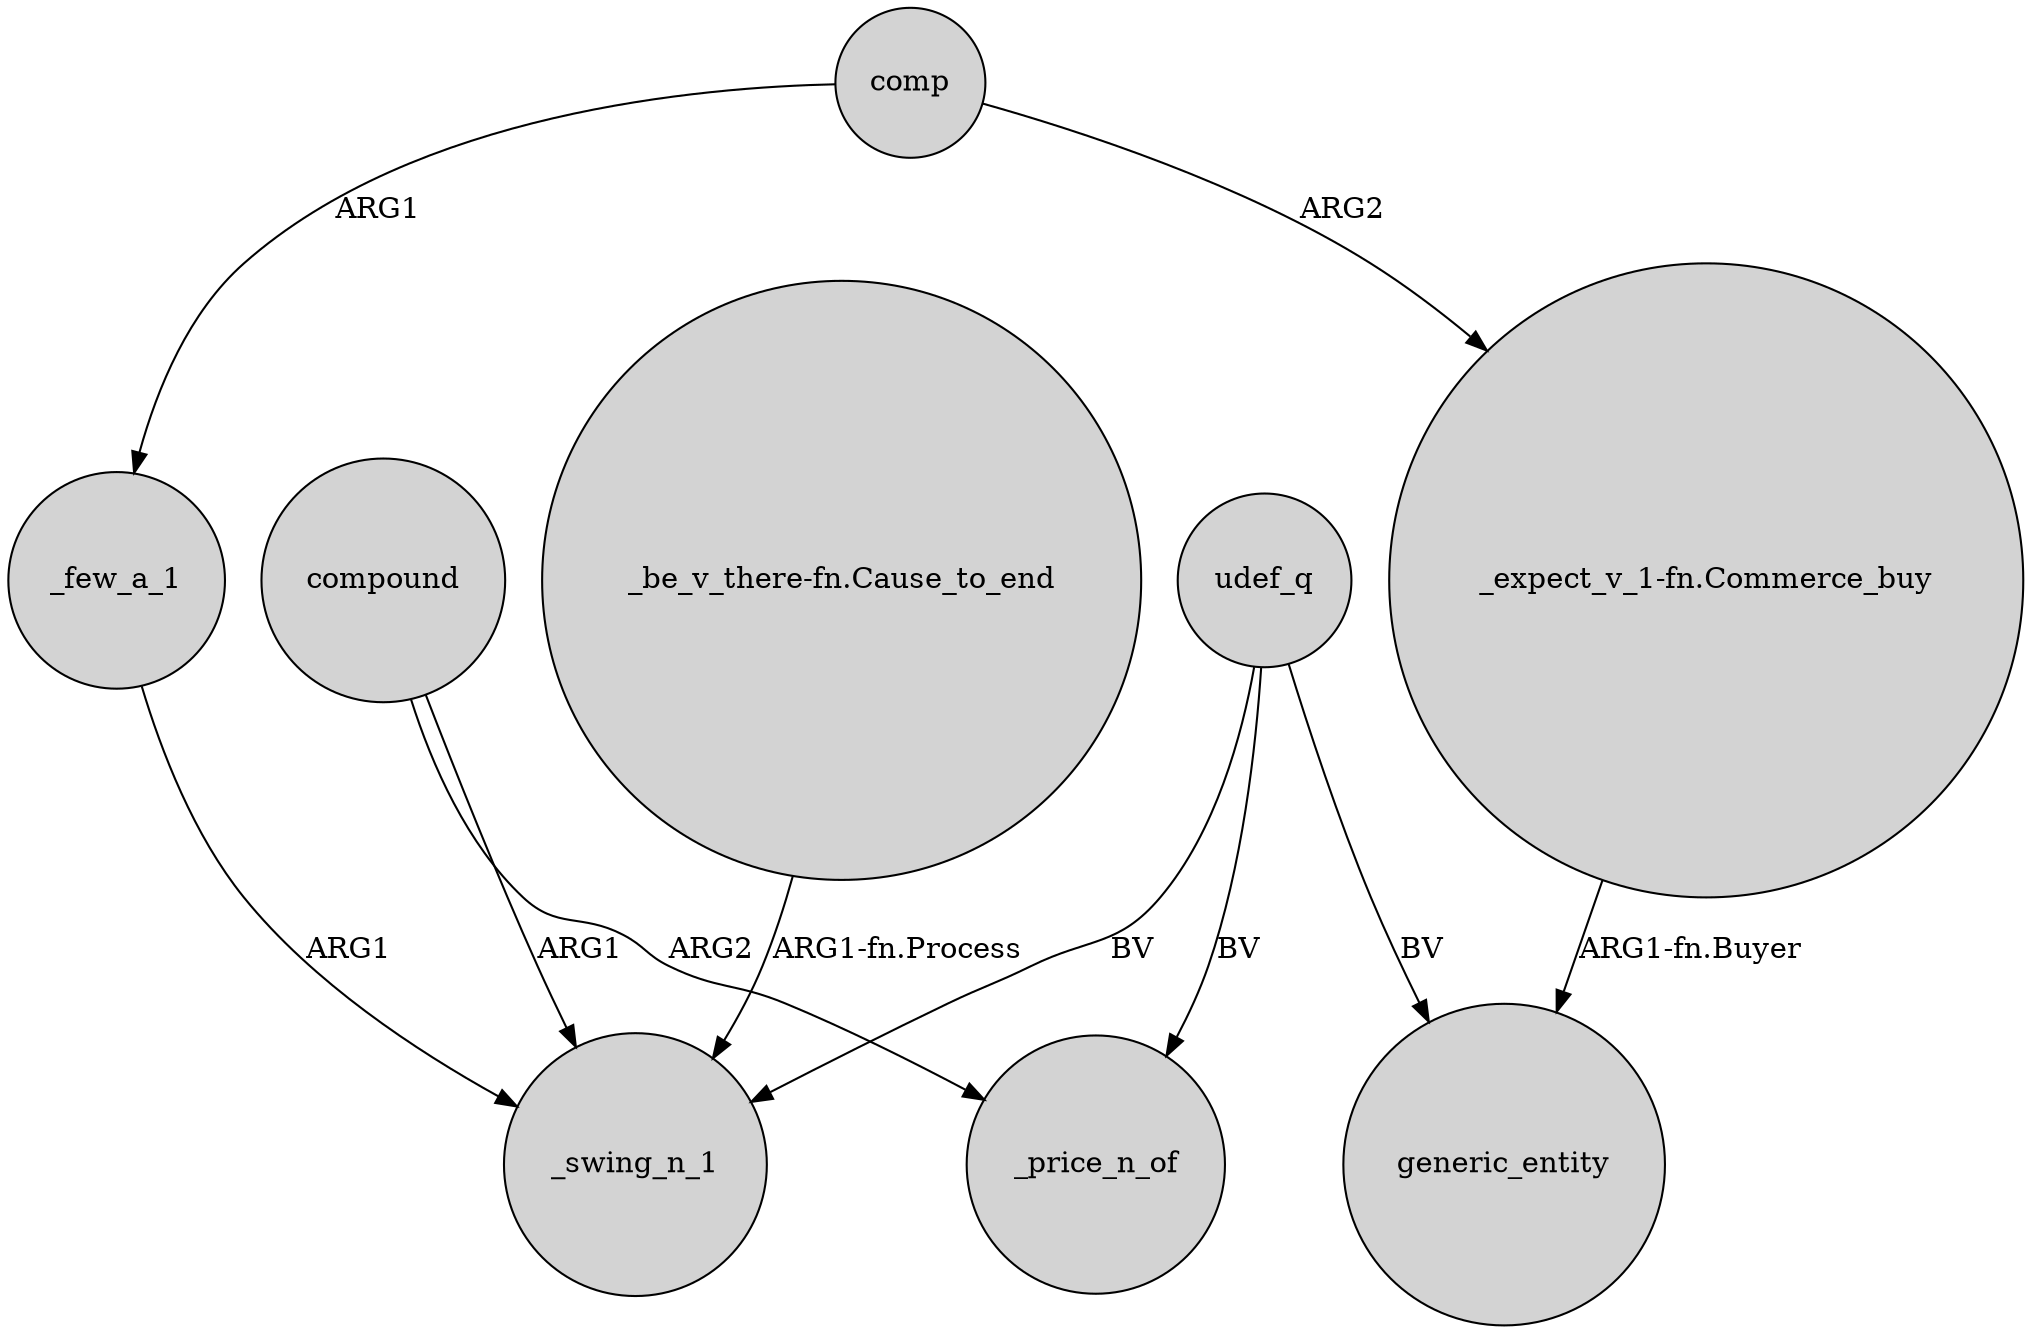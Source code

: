 digraph {
	node [shape=circle style=filled]
	compound -> _price_n_of [label=ARG2]
	"_expect_v_1-fn.Commerce_buy" -> generic_entity [label="ARG1-fn.Buyer"]
	comp -> _few_a_1 [label=ARG1]
	comp -> "_expect_v_1-fn.Commerce_buy" [label=ARG2]
	udef_q -> _swing_n_1 [label=BV]
	udef_q -> generic_entity [label=BV]
	udef_q -> _price_n_of [label=BV]
	"_be_v_there-fn.Cause_to_end" -> _swing_n_1 [label="ARG1-fn.Process"]
	compound -> _swing_n_1 [label=ARG1]
	_few_a_1 -> _swing_n_1 [label=ARG1]
}
